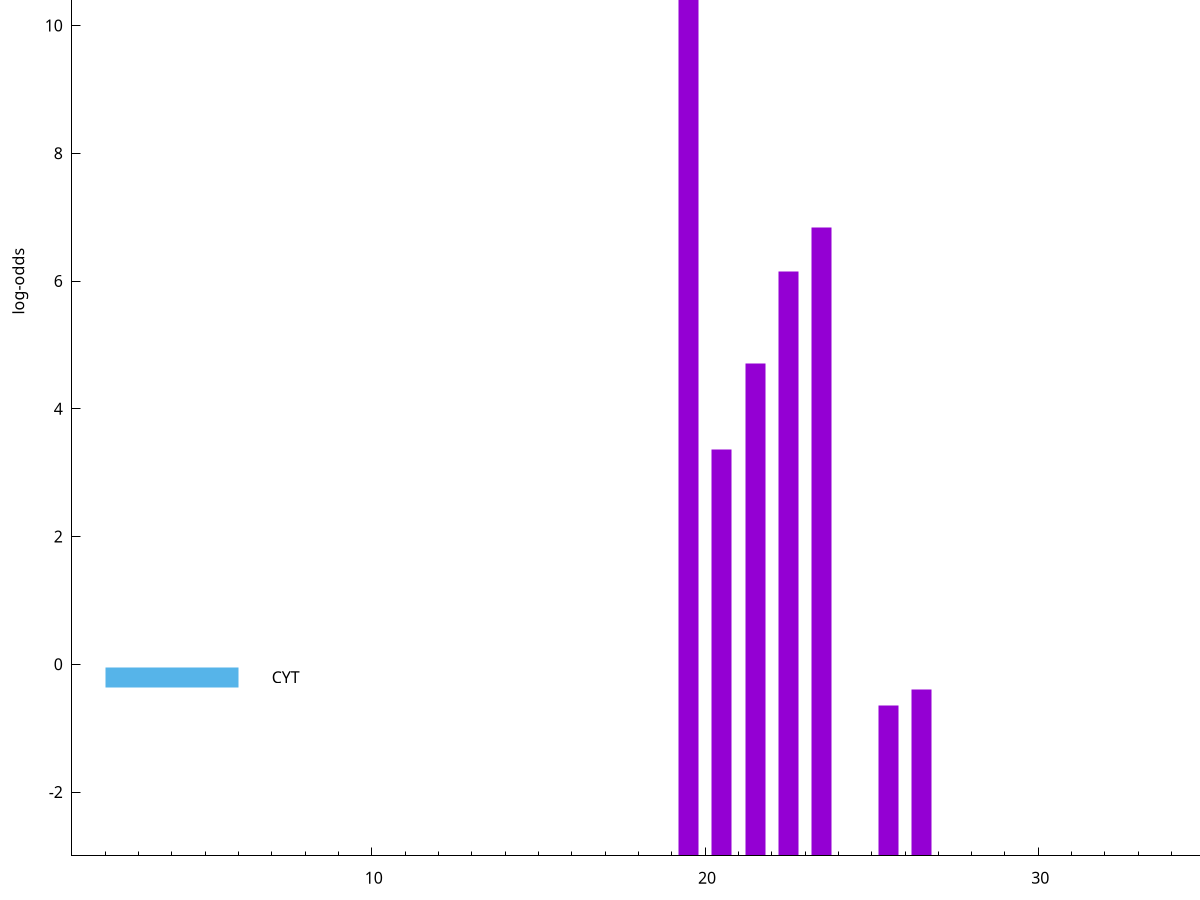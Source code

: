set title "LipoP predictions for SRR3996252.gff"
set size 2., 1.4
set xrange [1:70] 
set mxtics 10
set yrange [-3:15]
set y2range [0:18]
set ylabel "log-odds"
set term postscript eps color solid "Helvetica" 30
set output "SRR3996252.gff40.eps"
set arrow from 2,11.9813 to 6,11.9813 nohead lt 1 lw 20
set label "SpI" at 7,11.9813
set arrow from 2,-0.200913 to 6,-0.200913 nohead lt 3 lw 20
set label "CYT" at 7,-0.200913
set arrow from 2,11.9813 to 6,11.9813 nohead lt 1 lw 20
set label "SpI" at 7,11.9813
# NOTE: The scores below are the log-odds scores with the threshold
# NOTE: subtracted (a hack to make gnuplot make the histogram all
# NOTE: look nice).
plot "-" axes x1y2 title "" with impulses lt 1 lw 20
19.500000 14.899000
23.500000 9.842750
22.500000 9.158040
21.500000 7.708610
20.500000 6.370450
26.500000 2.600585
25.500000 2.359659
e
exit
